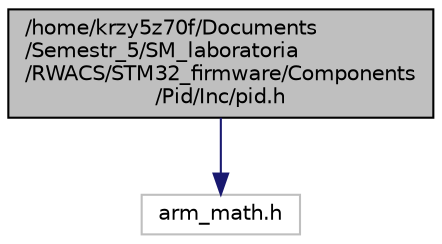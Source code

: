 digraph "/home/krzy5z70f/Documents/Semestr_5/SM_laboratoria/RWACS/STM32_firmware/Components/Pid/Inc/pid.h"
{
 // LATEX_PDF_SIZE
  edge [fontname="Helvetica",fontsize="10",labelfontname="Helvetica",labelfontsize="10"];
  node [fontname="Helvetica",fontsize="10",shape=record];
  Node1 [label="/home/krzy5z70f/Documents\l/Semestr_5/SM_laboratoria\l/RWACS/STM32_firmware/Components\l/Pid/Inc/pid.h",height=0.2,width=0.4,color="black", fillcolor="grey75", style="filled", fontcolor="black",tooltip=": Pid controller configuration header file"];
  Node1 -> Node2 [color="midnightblue",fontsize="10",style="solid",fontname="Helvetica"];
  Node2 [label="arm_math.h",height=0.2,width=0.4,color="grey75", fillcolor="white", style="filled",tooltip=" "];
}
